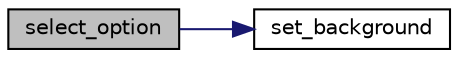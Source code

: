 digraph "select_option"
{
 // LATEX_PDF_SIZE
  edge [fontname="Helvetica",fontsize="10",labelfontname="Helvetica",labelfontsize="10"];
  node [fontname="Helvetica",fontsize="10",shape=record];
  rankdir="LR";
  Node1 [label="select_option",height=0.2,width=0.4,color="black", fillcolor="grey75", style="filled", fontcolor="black",tooltip="Selects a menu option."];
  Node1 -> Node2 [color="midnightblue",fontsize="10",style="solid"];
  Node2 [label="set_background",height=0.2,width=0.4,color="black", fillcolor="white", style="filled",URL="$sprites_8h.html#ab83a4d8541bb6bcf5e00a6d5e14ffce7",tooltip="Sets the background image to be displayed."];
}
